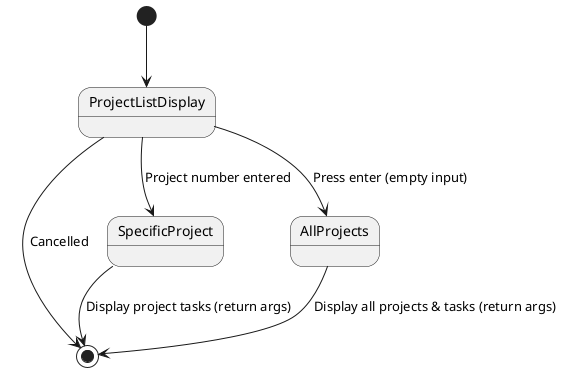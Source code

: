 @startuml List Command State Diagram

[*] --> ProjectListDisplay
ProjectListDisplay --> [*] : Cancelled
ProjectListDisplay --> SpecificProject : Project number entered
ProjectListDisplay --> AllProjects : Press enter (empty input)

SpecificProject --> [*] : Display project tasks (return args)
AllProjects --> [*] : Display all projects & tasks (return args)
@enduml